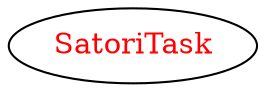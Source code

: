 digraph dependencyGraph {
 concentrate=true;
 ranksep="2.0";
 rankdir="LR"; 
 splines="ortho";
"SatoriTask" [fontcolor="red"];
}
